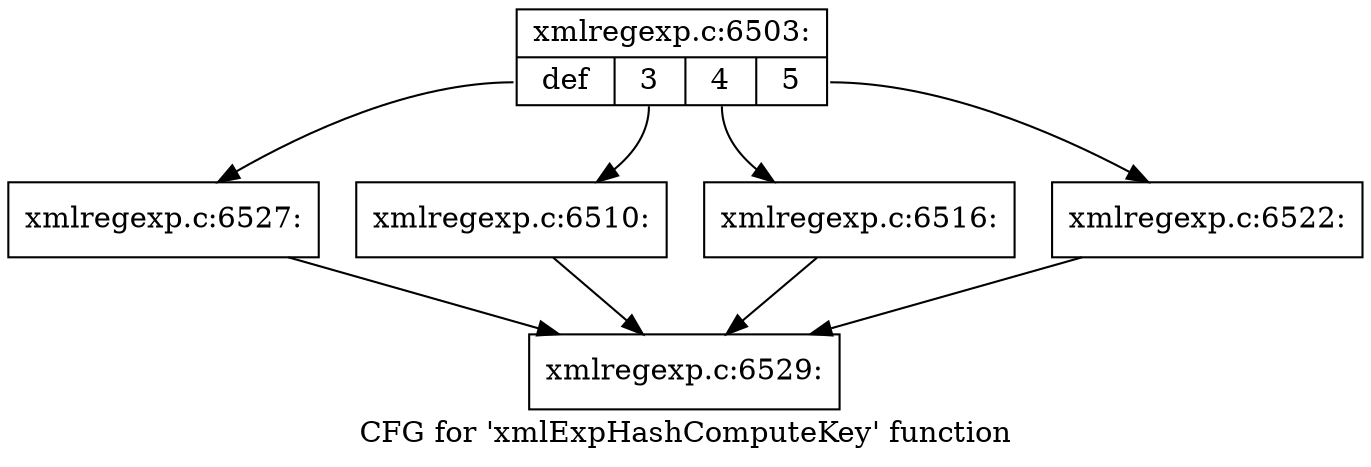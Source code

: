 digraph "CFG for 'xmlExpHashComputeKey' function" {
	label="CFG for 'xmlExpHashComputeKey' function";

	Node0x4501cd0 [shape=record,label="{xmlregexp.c:6503:|{<s0>def|<s1>3|<s2>4|<s3>5}}"];
	Node0x4501cd0:s0 -> Node0x45059a0;
	Node0x4501cd0:s1 -> Node0x4505ce0;
	Node0x4501cd0:s2 -> Node0x45068d0;
	Node0x4501cd0:s3 -> Node0x45074c0;
	Node0x4505ce0 [shape=record,label="{xmlregexp.c:6510:}"];
	Node0x4505ce0 -> Node0x45058c0;
	Node0x45068d0 [shape=record,label="{xmlregexp.c:6516:}"];
	Node0x45068d0 -> Node0x45058c0;
	Node0x45074c0 [shape=record,label="{xmlregexp.c:6522:}"];
	Node0x45074c0 -> Node0x45058c0;
	Node0x45059a0 [shape=record,label="{xmlregexp.c:6527:}"];
	Node0x45059a0 -> Node0x45058c0;
	Node0x45058c0 [shape=record,label="{xmlregexp.c:6529:}"];
}
